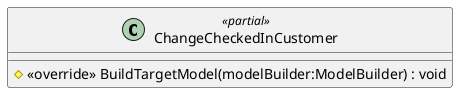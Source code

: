 @startuml
class ChangeCheckedInCustomer <<partial>> {
    # <<override>> BuildTargetModel(modelBuilder:ModelBuilder) : void
}
@enduml
